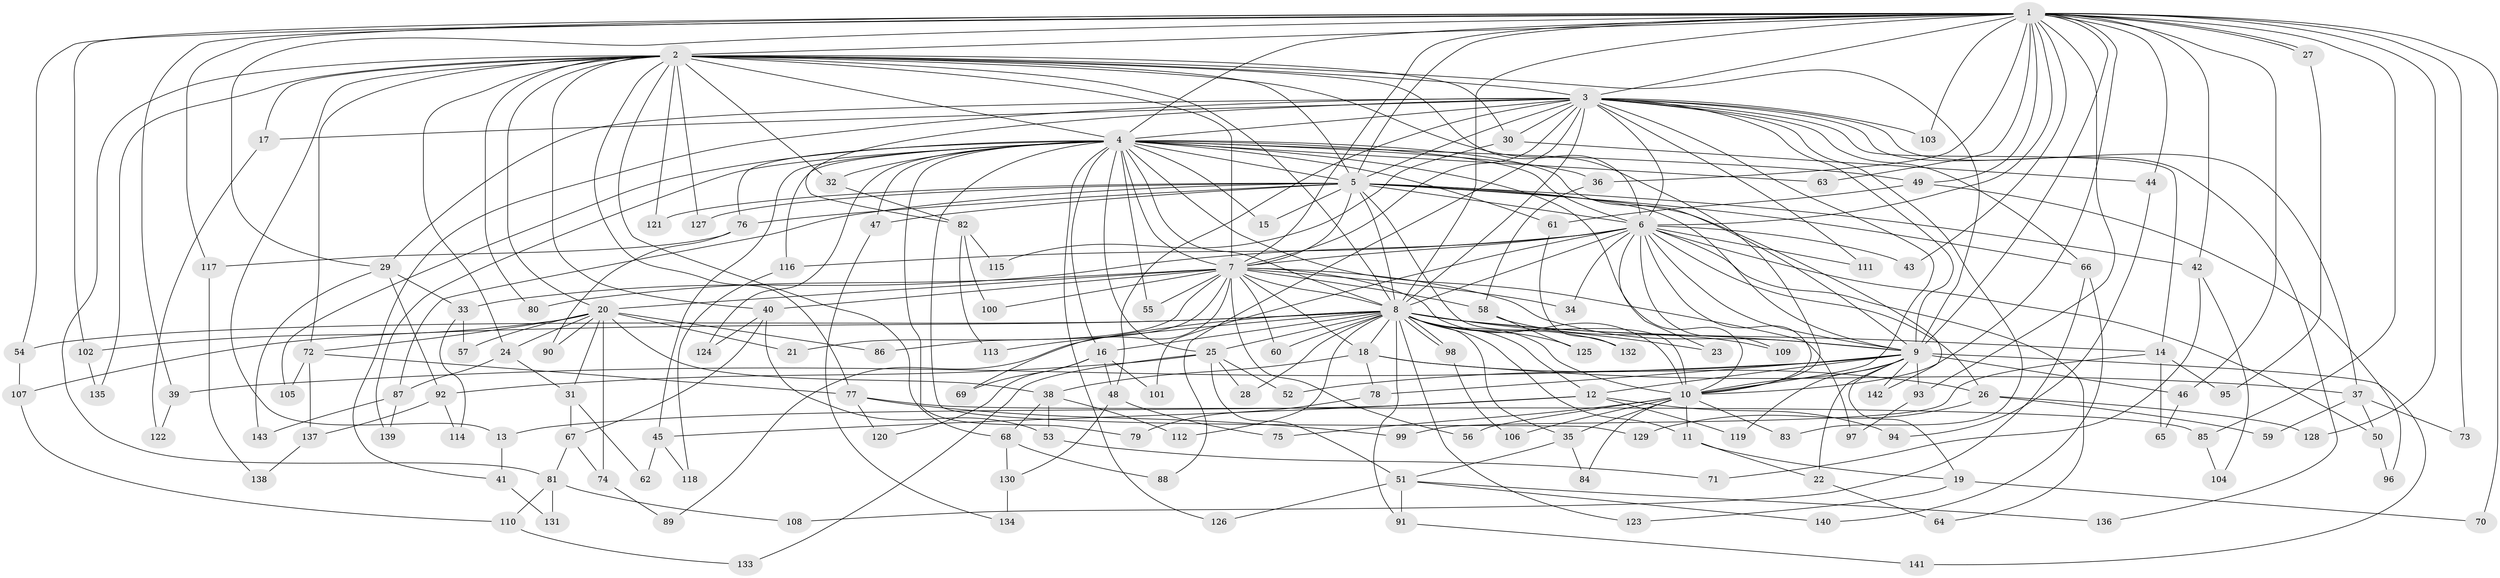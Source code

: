 // Generated by graph-tools (version 1.1) at 2025/35/03/09/25 02:35:04]
// undirected, 143 vertices, 311 edges
graph export_dot {
graph [start="1"]
  node [color=gray90,style=filled];
  1;
  2;
  3;
  4;
  5;
  6;
  7;
  8;
  9;
  10;
  11;
  12;
  13;
  14;
  15;
  16;
  17;
  18;
  19;
  20;
  21;
  22;
  23;
  24;
  25;
  26;
  27;
  28;
  29;
  30;
  31;
  32;
  33;
  34;
  35;
  36;
  37;
  38;
  39;
  40;
  41;
  42;
  43;
  44;
  45;
  46;
  47;
  48;
  49;
  50;
  51;
  52;
  53;
  54;
  55;
  56;
  57;
  58;
  59;
  60;
  61;
  62;
  63;
  64;
  65;
  66;
  67;
  68;
  69;
  70;
  71;
  72;
  73;
  74;
  75;
  76;
  77;
  78;
  79;
  80;
  81;
  82;
  83;
  84;
  85;
  86;
  87;
  88;
  89;
  90;
  91;
  92;
  93;
  94;
  95;
  96;
  97;
  98;
  99;
  100;
  101;
  102;
  103;
  104;
  105;
  106;
  107;
  108;
  109;
  110;
  111;
  112;
  113;
  114;
  115;
  116;
  117;
  118;
  119;
  120;
  121;
  122;
  123;
  124;
  125;
  126;
  127;
  128;
  129;
  130;
  131;
  132;
  133;
  134;
  135;
  136;
  137;
  138;
  139;
  140;
  141;
  142;
  143;
  1 -- 2;
  1 -- 3;
  1 -- 4;
  1 -- 5;
  1 -- 6;
  1 -- 7;
  1 -- 8;
  1 -- 9;
  1 -- 10;
  1 -- 27;
  1 -- 27;
  1 -- 29;
  1 -- 36;
  1 -- 39;
  1 -- 42;
  1 -- 43;
  1 -- 44;
  1 -- 46;
  1 -- 49;
  1 -- 54;
  1 -- 63;
  1 -- 70;
  1 -- 73;
  1 -- 85;
  1 -- 93;
  1 -- 102;
  1 -- 103;
  1 -- 117;
  1 -- 128;
  2 -- 3;
  2 -- 4;
  2 -- 5;
  2 -- 6;
  2 -- 7;
  2 -- 8;
  2 -- 9;
  2 -- 10;
  2 -- 13;
  2 -- 17;
  2 -- 20;
  2 -- 24;
  2 -- 30;
  2 -- 32;
  2 -- 40;
  2 -- 68;
  2 -- 72;
  2 -- 77;
  2 -- 80;
  2 -- 81;
  2 -- 121;
  2 -- 127;
  2 -- 135;
  3 -- 4;
  3 -- 5;
  3 -- 6;
  3 -- 7;
  3 -- 8;
  3 -- 9;
  3 -- 10;
  3 -- 14;
  3 -- 17;
  3 -- 29;
  3 -- 30;
  3 -- 37;
  3 -- 41;
  3 -- 48;
  3 -- 66;
  3 -- 82;
  3 -- 83;
  3 -- 88;
  3 -- 103;
  3 -- 111;
  3 -- 136;
  4 -- 5;
  4 -- 6;
  4 -- 7;
  4 -- 8;
  4 -- 9;
  4 -- 10;
  4 -- 15;
  4 -- 16;
  4 -- 25;
  4 -- 32;
  4 -- 36;
  4 -- 45;
  4 -- 47;
  4 -- 49;
  4 -- 55;
  4 -- 61;
  4 -- 63;
  4 -- 76;
  4 -- 79;
  4 -- 97;
  4 -- 105;
  4 -- 116;
  4 -- 124;
  4 -- 126;
  4 -- 129;
  4 -- 139;
  5 -- 6;
  5 -- 7;
  5 -- 8;
  5 -- 9;
  5 -- 10;
  5 -- 15;
  5 -- 42;
  5 -- 47;
  5 -- 66;
  5 -- 76;
  5 -- 87;
  5 -- 121;
  5 -- 127;
  5 -- 142;
  6 -- 7;
  6 -- 8;
  6 -- 9;
  6 -- 10;
  6 -- 23;
  6 -- 26;
  6 -- 33;
  6 -- 34;
  6 -- 43;
  6 -- 50;
  6 -- 64;
  6 -- 101;
  6 -- 109;
  6 -- 111;
  6 -- 116;
  7 -- 8;
  7 -- 9;
  7 -- 10;
  7 -- 18;
  7 -- 20;
  7 -- 21;
  7 -- 34;
  7 -- 40;
  7 -- 55;
  7 -- 56;
  7 -- 58;
  7 -- 60;
  7 -- 69;
  7 -- 80;
  7 -- 86;
  7 -- 100;
  8 -- 9;
  8 -- 10;
  8 -- 11;
  8 -- 12;
  8 -- 14;
  8 -- 16;
  8 -- 18;
  8 -- 23;
  8 -- 25;
  8 -- 28;
  8 -- 35;
  8 -- 54;
  8 -- 60;
  8 -- 89;
  8 -- 91;
  8 -- 98;
  8 -- 98;
  8 -- 107;
  8 -- 112;
  8 -- 113;
  8 -- 123;
  8 -- 125;
  8 -- 132;
  9 -- 10;
  9 -- 12;
  9 -- 19;
  9 -- 22;
  9 -- 39;
  9 -- 46;
  9 -- 52;
  9 -- 78;
  9 -- 93;
  9 -- 119;
  9 -- 141;
  9 -- 142;
  10 -- 11;
  10 -- 35;
  10 -- 56;
  10 -- 75;
  10 -- 83;
  10 -- 84;
  10 -- 106;
  11 -- 19;
  11 -- 22;
  12 -- 13;
  12 -- 45;
  12 -- 94;
  12 -- 119;
  13 -- 41;
  14 -- 65;
  14 -- 95;
  14 -- 99;
  16 -- 48;
  16 -- 69;
  16 -- 101;
  16 -- 120;
  17 -- 122;
  18 -- 26;
  18 -- 37;
  18 -- 38;
  18 -- 78;
  19 -- 70;
  19 -- 123;
  20 -- 21;
  20 -- 24;
  20 -- 31;
  20 -- 38;
  20 -- 57;
  20 -- 72;
  20 -- 74;
  20 -- 86;
  20 -- 90;
  20 -- 102;
  22 -- 64;
  24 -- 31;
  24 -- 87;
  25 -- 28;
  25 -- 51;
  25 -- 52;
  25 -- 92;
  25 -- 133;
  26 -- 59;
  26 -- 128;
  26 -- 129;
  27 -- 95;
  29 -- 33;
  29 -- 92;
  29 -- 143;
  30 -- 44;
  30 -- 115;
  31 -- 62;
  31 -- 67;
  32 -- 82;
  33 -- 57;
  33 -- 114;
  35 -- 51;
  35 -- 84;
  36 -- 58;
  37 -- 50;
  37 -- 59;
  37 -- 73;
  38 -- 53;
  38 -- 68;
  38 -- 112;
  39 -- 122;
  40 -- 53;
  40 -- 67;
  40 -- 124;
  41 -- 131;
  42 -- 71;
  42 -- 104;
  44 -- 94;
  45 -- 62;
  45 -- 118;
  46 -- 65;
  47 -- 134;
  48 -- 75;
  48 -- 130;
  49 -- 61;
  49 -- 96;
  50 -- 96;
  51 -- 91;
  51 -- 126;
  51 -- 136;
  51 -- 140;
  53 -- 71;
  54 -- 107;
  58 -- 109;
  58 -- 125;
  61 -- 132;
  66 -- 108;
  66 -- 140;
  67 -- 74;
  67 -- 81;
  68 -- 88;
  68 -- 130;
  72 -- 77;
  72 -- 105;
  72 -- 137;
  74 -- 89;
  76 -- 90;
  76 -- 117;
  77 -- 85;
  77 -- 99;
  77 -- 120;
  78 -- 79;
  81 -- 108;
  81 -- 110;
  81 -- 131;
  82 -- 100;
  82 -- 113;
  82 -- 115;
  85 -- 104;
  87 -- 139;
  87 -- 143;
  91 -- 141;
  92 -- 114;
  92 -- 137;
  93 -- 97;
  98 -- 106;
  102 -- 135;
  107 -- 110;
  110 -- 133;
  116 -- 118;
  117 -- 138;
  130 -- 134;
  137 -- 138;
}
